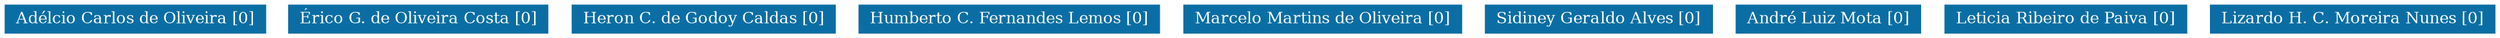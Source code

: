 strict graph grafo1 {
	graph [bb="0,0,1552.5,21",
		id=grafo1,
		overlap=False
	];
	node [fontsize=12,
		label="\N",
		shape=rectangle,
		style=filled
	];
	0	 [URL="membro-0487113229071944.html",
		color="#0A6EA4",
		fontcolor="#FFFFFF",
		height=0.29167,
		label="Adélcio Carlos de Oliveira [0]",
		pos="79,10.5",
		width=2.1944];
	1	 [URL="membro-4937965723746020.html",
		color="#0A6EA4",
		fontcolor="#FFFFFF",
		height=0.29167,
		label="Érico G. de Oliveira Costa [0]",
		pos="256,10.5",
		width=2.2222];
	2	 [URL="membro-1373657423991547.html",
		color="#0A6EA4",
		fontcolor="#FFFFFF",
		height=0.29167,
		label="Heron C. de Godoy Caldas [0]",
		pos="435,10.5",
		width=2.25];
	3	 [URL="membro-8374281747074655.html",
		color="#0A6EA4",
		fontcolor="#FFFFFF",
		height=0.29167,
		label="Humberto C. Fernandes Lemos [0]",
		pos="626,10.5",
		width=2.5556];
	4	 [URL="membro-2091568617999217.html",
		color="#0A6EA4",
		fontcolor="#FFFFFF",
		height=0.29167,
		label="Marcelo Martins de Oliveira [0]",
		pos="820,10.5",
		width=2.3194];
	5	 [URL="membro-4536440727635518.html",
		color="#0A6EA4",
		fontcolor="#FFFFFF",
		height=0.29167,
		label="Sidiney Geraldo Alves [0]",
		pos="992,10.5",
		width=1.9444];
	6	 [URL="membro-8453016139576761.html",
		color="#0A6EA4",
		fontcolor="#FFFFFF",
		height=0.29167,
		label="André Luiz Mota [0]",
		pos="1138,10.5",
		width=1.6111];
	7	 [URL="membro-9428416479663144.html",
		color="#0A6EA4",
		fontcolor="#FFFFFF",
		height=0.29167,
		label="Leticia Ribeiro de Paiva [0]",
		pos="1288,10.5",
		width=2.0417];
	8	 [URL="membro-9320579515635433.html",
		color="#0A6EA4",
		fontcolor="#FFFFFF",
		height=0.29167,
		label="Lizardo H. C. Moreira Nunes [0]",
		pos="1466,10.5",
		width=2.4028];
}
